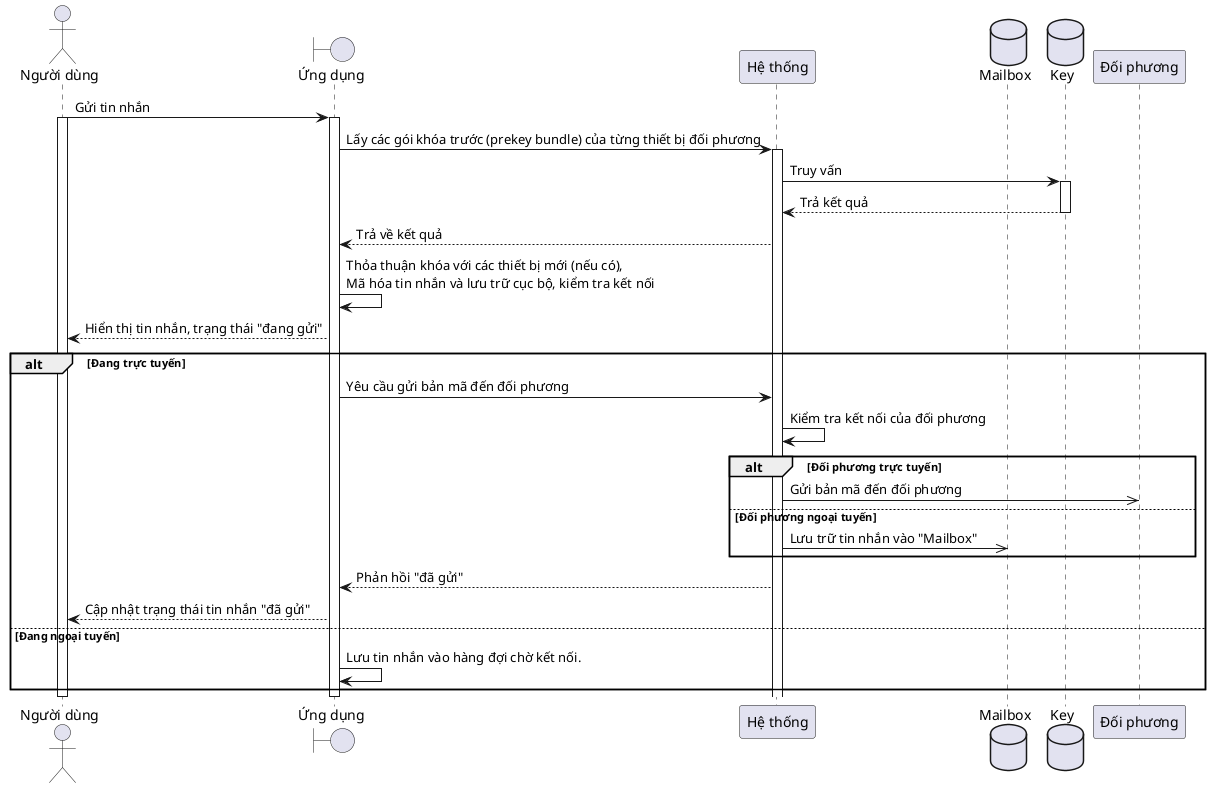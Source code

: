@startuml

actor "Người dùng" as user
boundary "Ứng dụng" as app
participant "Hệ thống" as server
database "Mailbox" as db
database "Key" as kDb
participant "Đối phương" as partner

user -> app: Gửi tin nhắn
activate app
activate user
app -> server: Lấy các gói khóa trước (prekey bundle) của từng thiết bị đối phương
activate server
server -> kDb: Truy vấn
activate kDb
server <-- kDb: Trả kết quả
deactivate kDb
app <-- server: Trả về kết quả
app -> app: Thỏa thuận khóa với các thiết bị mới (nếu có),\nMã hóa tin nhắn và lưu trữ cục bộ, kiểm tra kết nối
user <-- app: Hiển thị tin nhắn, trạng thái "đang gửi"
alt Đang trực tuyến
    app -> server: Yêu cầu gửi bản mã đến đối phương
    
    server -> server: Kiểm tra kết nối của đối phương
    alt Đối phương trực tuyến
        server ->> partner: Gửi bản mã đến đối phương
    else Đối phương ngoại tuyến
        server ->> db: Lưu trữ tin nhắn vào "Mailbox"
    end
    app <-- server: Phản hồi "đã gửi"
    user <-- app: Cập nhật trạng thái tin nhắn "đã gửi"

else Đang ngoại tuyến
    app -> app: Lưu tin nhắn vào hàng đợi chờ kết nối.
end

deactivate app
deactivate user


@enduml
